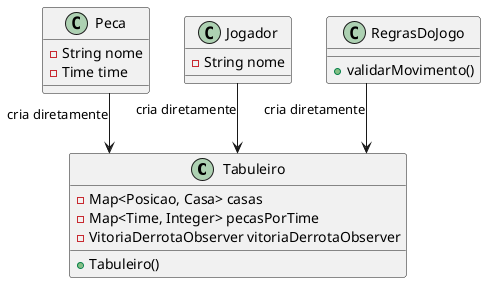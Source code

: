 @startuml
skinparam linetype ortho

class Tabuleiro {
    - Map<Posicao, Casa> casas
    - Map<Time, Integer> pecasPorTime
    - VitoriaDerrotaObserver vitoriaDerrotaObserver
    + Tabuleiro()
}

class Peca {
    - String nome
    - Time time
}

class Jogador {
    - String nome
}

class RegrasDoJogo {
    + validarMovimento()
}

Peca --> Tabuleiro : cria diretamente
Jogador --> Tabuleiro : cria diretamente
RegrasDoJogo --> Tabuleiro : cria diretamente
@enduml